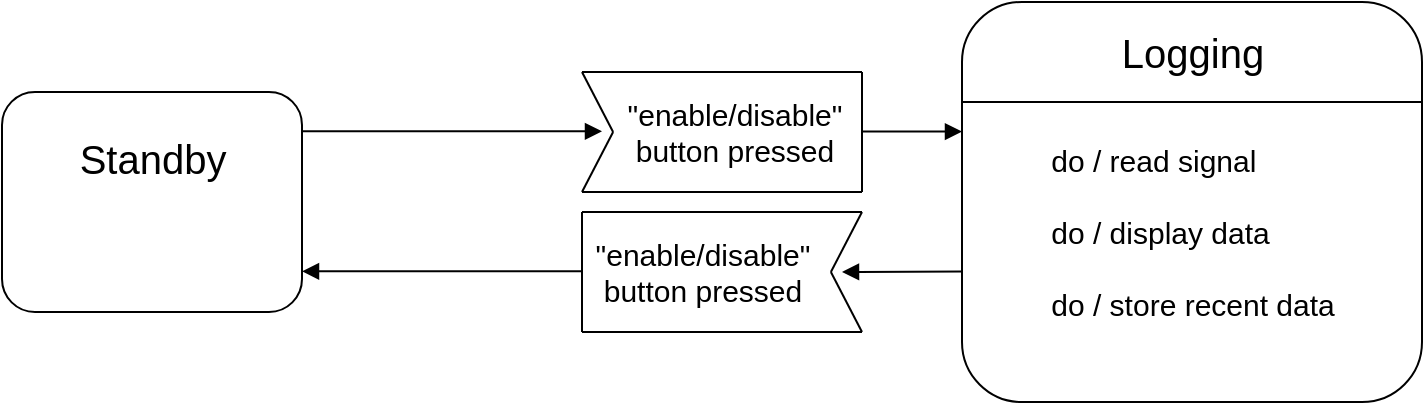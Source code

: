 <mxfile version="13.9.1" type="device"><diagram id="fQpO7kqo5jlEOAjpL81X" name="Page-1"><mxGraphModel dx="868" dy="458" grid="1" gridSize="10" guides="1" tooltips="1" connect="1" arrows="1" fold="1" page="1" pageScale="1" pageWidth="850" pageHeight="1100" math="0" shadow="0"><root><mxCell id="0"/><mxCell id="1" parent="0"/><mxCell id="d_RONvpPwq-6b79W6c_p-67" value="" style="group" parent="1" vertex="1" connectable="0"><mxGeometry x="410" y="320" width="140" height="60" as="geometry"/></mxCell><mxCell id="d_RONvpPwq-6b79W6c_p-68" value="" style="endArrow=none;html=1;fontSize=20;" parent="d_RONvpPwq-6b79W6c_p-67" edge="1"><mxGeometry width="50" height="50" relative="1" as="geometry"><mxPoint y="60" as="sourcePoint"/><mxPoint x="15.556" y="30" as="targetPoint"/></mxGeometry></mxCell><mxCell id="d_RONvpPwq-6b79W6c_p-69" value="" style="endArrow=none;html=1;fontSize=20;" parent="d_RONvpPwq-6b79W6c_p-67" edge="1"><mxGeometry width="50" height="50" relative="1" as="geometry"><mxPoint as="sourcePoint"/><mxPoint x="15.556" y="30" as="targetPoint"/></mxGeometry></mxCell><mxCell id="d_RONvpPwq-6b79W6c_p-70" value="" style="endArrow=none;html=1;fontSize=20;" parent="d_RONvpPwq-6b79W6c_p-67" edge="1"><mxGeometry width="50" height="50" relative="1" as="geometry"><mxPoint y="60" as="sourcePoint"/><mxPoint x="140.0" y="60" as="targetPoint"/></mxGeometry></mxCell><mxCell id="d_RONvpPwq-6b79W6c_p-71" value="" style="endArrow=none;html=1;fontSize=20;" parent="d_RONvpPwq-6b79W6c_p-67" edge="1"><mxGeometry width="50" height="50" relative="1" as="geometry"><mxPoint as="sourcePoint"/><mxPoint x="140.0" as="targetPoint"/></mxGeometry></mxCell><mxCell id="d_RONvpPwq-6b79W6c_p-72" value="" style="endArrow=none;html=1;fontSize=20;" parent="d_RONvpPwq-6b79W6c_p-67" edge="1"><mxGeometry width="50" height="50" relative="1" as="geometry"><mxPoint x="140.0" y="60" as="sourcePoint"/><mxPoint x="140.0" as="targetPoint"/></mxGeometry></mxCell><mxCell id="d_RONvpPwq-6b79W6c_p-73" value="&quot;enable/disable&quot;&lt;div style=&quot;font-size: 15px&quot;&gt;button pressed&lt;br style=&quot;font-size: 15px&quot;&gt;&lt;/div&gt;" style="text;html=1;align=center;verticalAlign=middle;resizable=0;points=[];autosize=1;fontSize=15;" parent="d_RONvpPwq-6b79W6c_p-67" vertex="1"><mxGeometry x="15.556" y="10" width="120" height="40" as="geometry"/></mxCell><mxCell id="d_RONvpPwq-6b79W6c_p-81" value="" style="group" parent="1" vertex="1" connectable="0"><mxGeometry x="410" y="390" width="140" height="60" as="geometry"/></mxCell><mxCell id="d_RONvpPwq-6b79W6c_p-82" value="" style="endArrow=none;html=1;fontSize=20;" parent="d_RONvpPwq-6b79W6c_p-81" edge="1"><mxGeometry width="38.889" height="30" as="geometry"><mxPoint y="60" as="sourcePoint"/><mxPoint x="140" y="60" as="targetPoint"/></mxGeometry></mxCell><mxCell id="d_RONvpPwq-6b79W6c_p-83" value="" style="endArrow=none;html=1;fontSize=20;" parent="d_RONvpPwq-6b79W6c_p-81" edge="1"><mxGeometry width="38.889" height="30" as="geometry"><mxPoint as="sourcePoint"/><mxPoint x="140" as="targetPoint"/></mxGeometry></mxCell><mxCell id="d_RONvpPwq-6b79W6c_p-84" value="" style="endArrow=none;html=1;fontSize=20;" parent="d_RONvpPwq-6b79W6c_p-81" edge="1"><mxGeometry x="-140" width="38.889" height="30" as="geometry"><mxPoint y="60" as="sourcePoint"/><mxPoint as="targetPoint"/></mxGeometry></mxCell><mxCell id="d_RONvpPwq-6b79W6c_p-85" value="" style="endArrow=none;html=1;fontSize=20;" parent="d_RONvpPwq-6b79W6c_p-81" edge="1"><mxGeometry x="108.889" width="38.889" height="30" as="geometry"><mxPoint x="124.444" y="30" as="sourcePoint"/><mxPoint x="140" y="60" as="targetPoint"/></mxGeometry></mxCell><mxCell id="d_RONvpPwq-6b79W6c_p-86" value="" style="endArrow=none;html=1;fontSize=20;" parent="d_RONvpPwq-6b79W6c_p-81" edge="1"><mxGeometry x="108.889" width="38.889" height="30" as="geometry"><mxPoint x="140" as="sourcePoint"/><mxPoint x="124.444" y="30" as="targetPoint"/></mxGeometry></mxCell><mxCell id="d_RONvpPwq-6b79W6c_p-87" value="&quot;enable/disable&quot;&lt;div style=&quot;font-size: 15px&quot;&gt;button pressed&lt;br style=&quot;font-size: 15px&quot;&gt;&lt;/div&gt;" style="text;html=1;align=center;verticalAlign=middle;resizable=0;points=[];autosize=1;fontSize=15;" parent="d_RONvpPwq-6b79W6c_p-81" vertex="1"><mxGeometry y="10" width="120" height="40" as="geometry"/></mxCell><mxCell id="d_RONvpPwq-6b79W6c_p-90" value="" style="group" parent="1" vertex="1" connectable="0"><mxGeometry x="120" y="330" width="150" height="110" as="geometry"/></mxCell><mxCell id="d_RONvpPwq-6b79W6c_p-13" value="" style="rounded=1;whiteSpace=wrap;html=1;fontSize=20;fillColor=none;" parent="d_RONvpPwq-6b79W6c_p-90" vertex="1"><mxGeometry width="150" height="110.0" as="geometry"/></mxCell><mxCell id="d_RONvpPwq-6b79W6c_p-14" value="Standby" style="text;html=1;align=center;verticalAlign=middle;resizable=0;points=[];autosize=1;fontSize=20;" parent="d_RONvpPwq-6b79W6c_p-90" vertex="1"><mxGeometry x="30" y="18.333" width="90" height="30" as="geometry"/></mxCell><mxCell id="d_RONvpPwq-6b79W6c_p-91" value="" style="group" parent="1" vertex="1" connectable="0"><mxGeometry x="600" y="285" width="230" height="200" as="geometry"/></mxCell><mxCell id="d_RONvpPwq-6b79W6c_p-6" value="" style="rounded=1;whiteSpace=wrap;html=1;fillColor=none;" parent="d_RONvpPwq-6b79W6c_p-91" vertex="1"><mxGeometry width="230" height="200" as="geometry"/></mxCell><mxCell id="d_RONvpPwq-6b79W6c_p-7" value="" style="endArrow=none;html=1;exitX=0;exitY=0.25;exitDx=0;exitDy=0;entryX=1;entryY=0.25;entryDx=0;entryDy=0;" parent="d_RONvpPwq-6b79W6c_p-91" source="d_RONvpPwq-6b79W6c_p-6" target="d_RONvpPwq-6b79W6c_p-6" edge="1"><mxGeometry width="50" height="50" as="geometry"><mxPoint x="46" y="145" as="sourcePoint"/><mxPoint x="103.5" y="41.429" as="targetPoint"/></mxGeometry></mxCell><mxCell id="d_RONvpPwq-6b79W6c_p-10" value="Logging" style="text;html=1;align=center;verticalAlign=middle;resizable=0;points=[];autosize=1;fontSize=20;" parent="d_RONvpPwq-6b79W6c_p-91" vertex="1"><mxGeometry x="70" y="10.003" width="90" height="30" as="geometry"/></mxCell><mxCell id="d_RONvpPwq-6b79W6c_p-11" value="&lt;div style=&quot;font-size: 15px;&quot; align=&quot;left&quot;&gt;do / read signal&lt;/div&gt;&lt;div style=&quot;font-size: 15px;&quot; align=&quot;left&quot;&gt;&lt;br style=&quot;font-size: 15px;&quot;&gt;&lt;/div&gt;&lt;div style=&quot;font-size: 15px;&quot; align=&quot;left&quot;&gt;do / display data&lt;/div&gt;&lt;div style=&quot;font-size: 15px;&quot; align=&quot;left&quot;&gt;&lt;br style=&quot;font-size: 15px;&quot;&gt;&lt;/div&gt;&lt;div style=&quot;font-size: 15px;&quot; align=&quot;left&quot;&gt;do / store recent data&lt;br style=&quot;font-size: 15px;&quot;&gt;&lt;/div&gt;" style="text;html=1;align=center;verticalAlign=middle;resizable=0;points=[];autosize=1;fontSize=15;" parent="d_RONvpPwq-6b79W6c_p-91" vertex="1"><mxGeometry x="35" y="64.996" width="160" height="100" as="geometry"/></mxCell><mxCell id="d_RONvpPwq-6b79W6c_p-96" value="" style="endArrow=block;html=1;fontSize=15;endFill=1;" parent="1" edge="1"><mxGeometry width="50" height="50" relative="1" as="geometry"><mxPoint x="550" y="349.76" as="sourcePoint"/><mxPoint x="600" y="349.76" as="targetPoint"/></mxGeometry></mxCell><mxCell id="d_RONvpPwq-6b79W6c_p-97" value="" style="endArrow=block;html=1;fontSize=15;endFill=1;" parent="1" edge="1"><mxGeometry width="50" height="50" relative="1" as="geometry"><mxPoint x="600" y="419.76" as="sourcePoint"/><mxPoint x="540" y="420" as="targetPoint"/></mxGeometry></mxCell><mxCell id="d_RONvpPwq-6b79W6c_p-98" value="" style="endArrow=block;html=1;fontSize=15;endFill=1;" parent="1" edge="1"><mxGeometry width="50" height="50" relative="1" as="geometry"><mxPoint x="270" y="349.66" as="sourcePoint"/><mxPoint x="420" y="349.66" as="targetPoint"/></mxGeometry></mxCell><mxCell id="d_RONvpPwq-6b79W6c_p-99" value="" style="endArrow=block;html=1;fontSize=15;endFill=1;" parent="1" edge="1"><mxGeometry width="50" height="50" relative="1" as="geometry"><mxPoint x="410" y="419.66" as="sourcePoint"/><mxPoint x="270" y="419.66" as="targetPoint"/></mxGeometry></mxCell></root></mxGraphModel></diagram></mxfile>